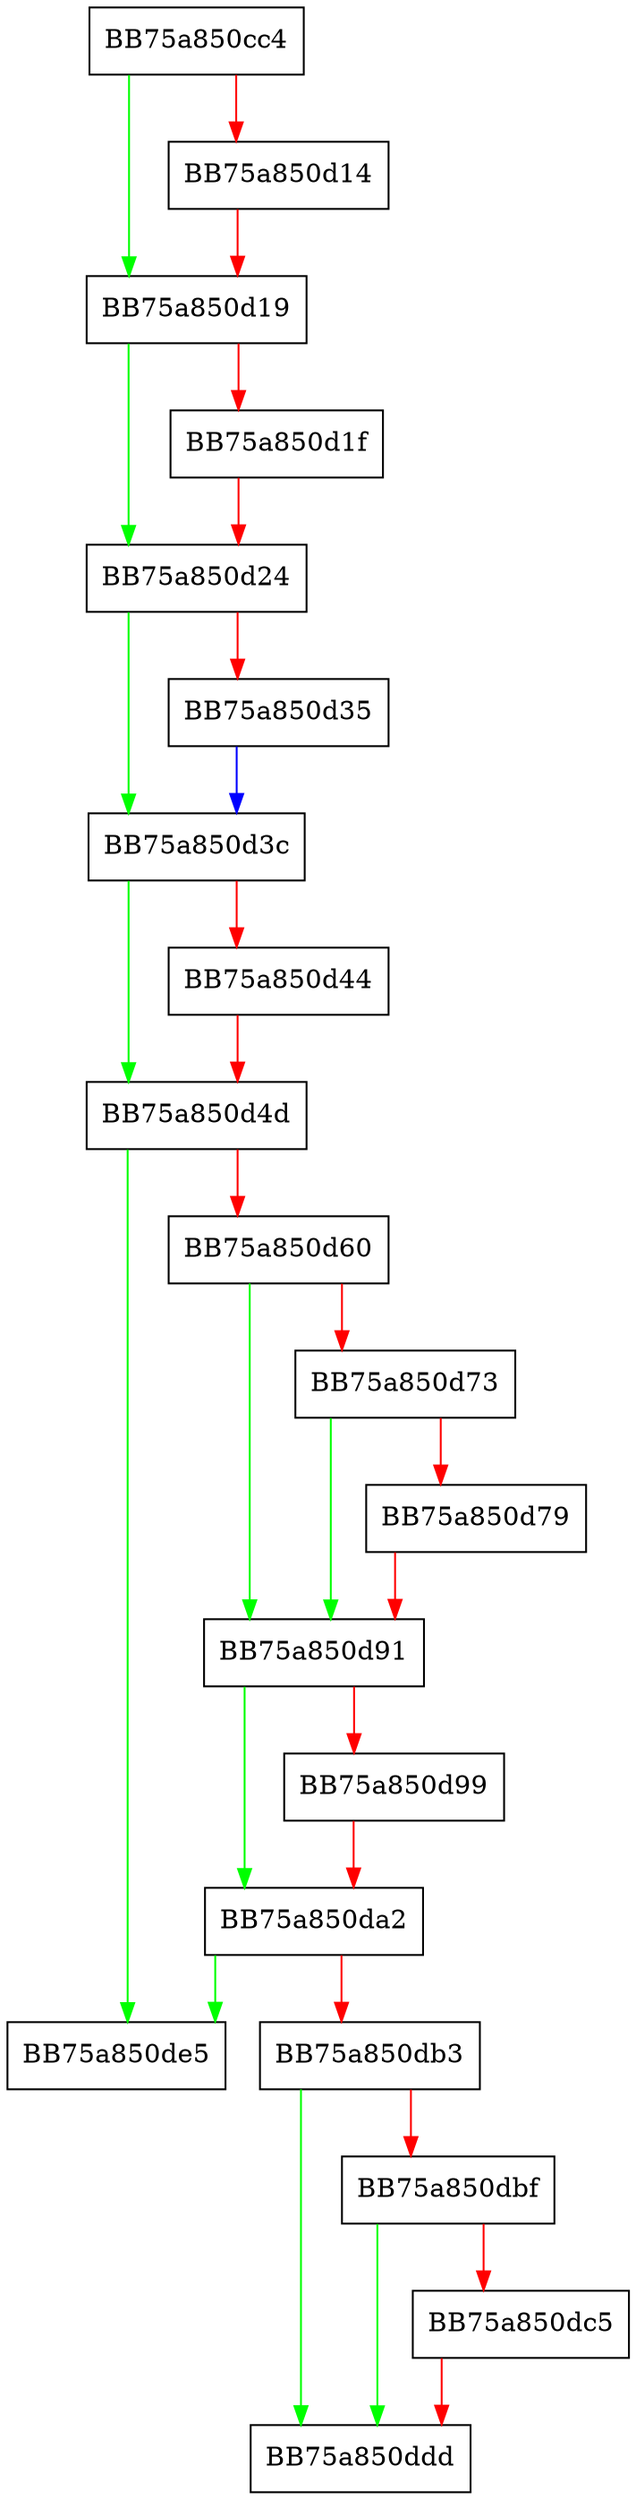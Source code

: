 digraph DriverLoadResourceItem {
  node [shape="box"];
  graph [splines=ortho];
  BB75a850cc4 -> BB75a850d19 [color="green"];
  BB75a850cc4 -> BB75a850d14 [color="red"];
  BB75a850d14 -> BB75a850d19 [color="red"];
  BB75a850d19 -> BB75a850d24 [color="green"];
  BB75a850d19 -> BB75a850d1f [color="red"];
  BB75a850d1f -> BB75a850d24 [color="red"];
  BB75a850d24 -> BB75a850d3c [color="green"];
  BB75a850d24 -> BB75a850d35 [color="red"];
  BB75a850d35 -> BB75a850d3c [color="blue"];
  BB75a850d3c -> BB75a850d4d [color="green"];
  BB75a850d3c -> BB75a850d44 [color="red"];
  BB75a850d44 -> BB75a850d4d [color="red"];
  BB75a850d4d -> BB75a850de5 [color="green"];
  BB75a850d4d -> BB75a850d60 [color="red"];
  BB75a850d60 -> BB75a850d91 [color="green"];
  BB75a850d60 -> BB75a850d73 [color="red"];
  BB75a850d73 -> BB75a850d91 [color="green"];
  BB75a850d73 -> BB75a850d79 [color="red"];
  BB75a850d79 -> BB75a850d91 [color="red"];
  BB75a850d91 -> BB75a850da2 [color="green"];
  BB75a850d91 -> BB75a850d99 [color="red"];
  BB75a850d99 -> BB75a850da2 [color="red"];
  BB75a850da2 -> BB75a850de5 [color="green"];
  BB75a850da2 -> BB75a850db3 [color="red"];
  BB75a850db3 -> BB75a850ddd [color="green"];
  BB75a850db3 -> BB75a850dbf [color="red"];
  BB75a850dbf -> BB75a850ddd [color="green"];
  BB75a850dbf -> BB75a850dc5 [color="red"];
  BB75a850dc5 -> BB75a850ddd [color="red"];
}